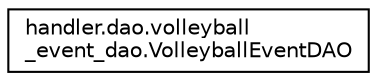 digraph "Graphical Class Hierarchy"
{
  edge [fontname="Helvetica",fontsize="10",labelfontname="Helvetica",labelfontsize="10"];
  node [fontname="Helvetica",fontsize="10",shape=record];
  rankdir="LR";
  Node0 [label="handler.dao.volleyball\l_event_dao.VolleyballEventDAO",height=0.2,width=0.4,color="black", fillcolor="white", style="filled",URL="$classhandler_1_1dao_1_1volleyball__event__dao_1_1_volleyball_event_d_a_o.html"];
}

